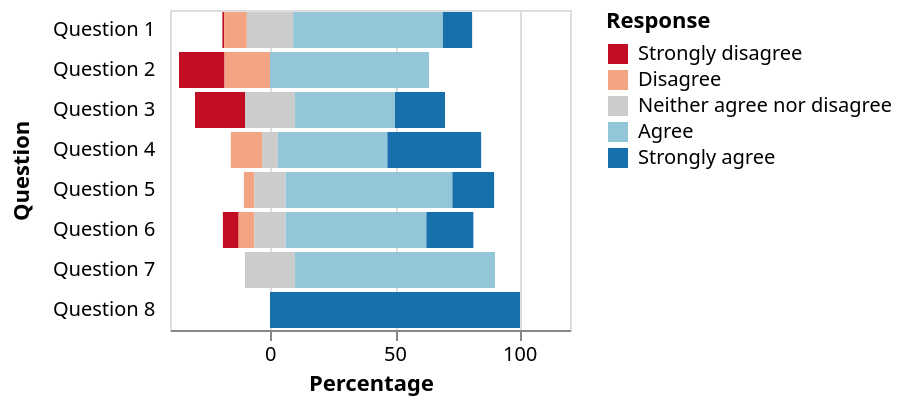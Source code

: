 {
  "$schema": "https://vega.github.io/schema/vega/v4.json",
  "description": "A diverging stacked bar chart for sentiments towards a set of eight questions, displayed as percentages with neutral responses straddling the 0% mark",
  "autosize": "pad",
  "padding": 5,
  "width": 200,
  "style": "cell",
  "data": [
    {
      "name": "source_0",
      "values": [
        {
          "question": "Question 1",
          "type": "Strongly disagree",
          "value": 24,
          "percentage": 0.7
        },
        {
          "question": "Question 1",
          "type": "Disagree",
          "value": 294,
          "percentage": 9.1
        },
        {
          "question": "Question 1",
          "type": "Neither agree nor disagree",
          "value": 594,
          "percentage": 18.5
        },
        {
          "question": "Question 1",
          "type": "Agree",
          "value": 1927,
          "percentage": 59.9
        },
        {
          "question": "Question 1",
          "type": "Strongly agree",
          "value": 376,
          "percentage": 11.7
        },
        {
          "question": "Question 2",
          "type": "Strongly disagree",
          "value": 2,
          "percentage": 18.2
        },
        {
          "question": "Question 2",
          "type": "Disagree",
          "value": 2,
          "percentage": 18.2
        },
        {
          "question": "Question 2",
          "type": "Neither agree nor disagree",
          "value": 0,
          "percentage": 0
        },
        {
          "question": "Question 2",
          "type": "Agree",
          "value": 7,
          "percentage": 63.6
        },
        {
          "question": "Question 2",
          "type": "Strongly agree",
          "value": 11,
          "percentage": 0
        },
        {
          "question": "Question 3",
          "type": "Strongly disagree",
          "value": 2,
          "percentage": 20
        },
        {
          "question": "Question 3",
          "type": "Disagree",
          "value": 0,
          "percentage": 0
        },
        {
          "question": "Question 3",
          "type": "Neither agree nor disagree",
          "value": 2,
          "percentage": 20
        },
        {
          "question": "Question 3",
          "type": "Agree",
          "value": 4,
          "percentage": 40
        },
        {
          "question": "Question 3",
          "type": "Strongly agree",
          "value": 2,
          "percentage": 20
        },
        {
          "question": "Question 4",
          "type": "Strongly disagree",
          "value": 0,
          "percentage": 0
        },
        {
          "question": "Question 4",
          "type": "Disagree",
          "value": 2,
          "percentage": 12.5
        },
        {
          "question": "Question 4",
          "type": "Neither agree nor disagree",
          "value": 1,
          "percentage": 6.3
        },
        {
          "question": "Question 4",
          "type": "Agree",
          "value": 7,
          "percentage": 43.8
        },
        {
          "question": "Question 4",
          "type": "Strongly agree",
          "value": 6,
          "percentage": 37.5
        },
        {
          "question": "Question 5",
          "type": "Strongly disagree",
          "value": 0,
          "percentage": 0
        },
        {
          "question": "Question 5",
          "type": "Disagree",
          "value": 1,
          "percentage": 4.2
        },
        {
          "question": "Question 5",
          "type": "Neither agree nor disagree",
          "value": 3,
          "percentage": 12.5
        },
        {
          "question": "Question 5",
          "type": "Agree",
          "value": 16,
          "percentage": 66.7
        },
        {
          "question": "Question 5",
          "type": "Strongly agree",
          "value": 4,
          "percentage": 16.7
        },
        {
          "question": "Question 6",
          "type": "Strongly disagree",
          "value": 1,
          "percentage": 6.3
        },
        {
          "question": "Question 6",
          "type": "Disagree",
          "value": 1,
          "percentage": 6.3
        },
        {
          "question": "Question 6",
          "type": "Neither agree nor disagree",
          "value": 2,
          "percentage": 12.5
        },
        {
          "question": "Question 6",
          "type": "Agree",
          "value": 9,
          "percentage": 56.3
        },
        {
          "question": "Question 6",
          "type": "Strongly agree",
          "value": 3,
          "percentage": 18.8
        },
        {
          "question": "Question 7",
          "type": "Strongly disagree",
          "value": 0,
          "percentage": 0
        },
        {
          "question": "Question 7",
          "type": "Disagree",
          "value": 0,
          "percentage": 0
        },
        {
          "question": "Question 7",
          "type": "Neither agree nor disagree",
          "value": 1,
          "percentage": 20
        },
        {
          "question": "Question 7",
          "type": "Agree",
          "value": 4,
          "percentage": 80
        },
        {
          "question": "Question 7",
          "type": "Strongly agree",
          "value": 0,
          "percentage": 0
        },
        {
          "question": "Question 8",
          "type": "Strongly disagree",
          "value": 0,
          "percentage": 0
        },
        {
          "question": "Question 8",
          "type": "Disagree",
          "value": 0,
          "percentage": 0
        },
        {
          "question": "Question 8",
          "type": "Neither agree nor disagree",
          "value": 0,
          "percentage": 0
        },
        {
          "question": "Question 8",
          "type": "Agree",
          "value": 0,
          "percentage": 0
        },
        {
          "question": "Question 8",
          "type": "Strongly agree",
          "value": 2,
          "percentage": 100
        }
      ]
    },
    {
      "name": "data_0",
      "source": "source_0",
      "transform": [
        {
          "type": "formula",
          "expr": "if(datum.type === 'Strongly disagree',-2,0) + if(datum.type==='Disagree',-1,0) + if(datum.type =='Neither agree nor disagree',0,0) + if(datum.type ==='Agree',1,0) + if(datum.type ==='Strongly agree',2,0)",
          "as": "q_order"
        },
        {
          "type": "formula",
          "expr": "if(datum.type === 'Disagree' || datum.type === 'Strongly disagree', datum.percentage,0) + if(datum.type === 'Neither agree nor disagree', datum.percentage / 2,0)",
          "as": "signed_percentage"
        },
        {
          "type": "stack",
          "groupby": ["question"],
          "field": "percentage",
          "sort": {"field": [], "order": []},
          "as": ["v1", "v2"],
          "offset": "zero"
        },
        {
          "type": "window",
          "params": [null],
          "as": ["offset"],
          "ops": ["sum"],
          "fields": ["signed_percentage"],
          "sort": {"field": [], "order": []},
          "groupby": ["question"],
          "frame": [null, null]
        },
        {"type": "formula", "expr": "datum.v1 - datum.offset", "as": "nx"},
        {"type": "formula", "expr": "datum.v2 - datum.offset", "as": "nx2"}
      ]
    }
  ],
  "signals": [
    {"name": "y_step", "value": 20},
    {
      "name": "height",
      "update": "bandspace(domain('y').length, 0.1, 0.05) * y_step"
    }
  ],
  "marks": [
    {
      "name": "marks",
      "type": "rect",
      "style": ["bar"],
      "from": {"data": "data_0"},
      "encode": {
        "update": {
          "fill": [
            {
              "test": "datum[\"nx\"] === null || isNaN(datum[\"nx\"])",
              "value": null
            },
            {"scale": "color", "field": "type"}
          ],
          "tooltip": {
            "signal": "{\"Percentage\": format(datum[\"nx\"], \"\"), \"nx2\": format(datum[\"nx2\"], \"\"), \"Question\": ''+datum[\"question\"], \"Response\": ''+datum[\"type\"]}"
          },
          "x": {"scale": "x", "field": "nx"},
          "x2": {"scale": "x", "field": "nx2"},
          "y": {"scale": "y", "field": "question"},
          "height": {"scale": "y", "band": true}
        }
      }
    }
  ],
  "scales": [
    {
      "name": "x",
      "type": "linear",
      "domain": {"data": "data_0", "fields": ["nx", "nx2"]},
      "range": [0, {"signal": "width"}],
      "nice": true,
      "zero": true,
      "padding": 5
    },
    {
      "name": "y",
      "type": "band",
      "domain": {"data": "data_0", "field": "question", "sort": true},
      "range": {"step": {"signal": "y_step"}},
      "paddingInner": 0.1,
      "paddingOuter": 0.05
    },
    {
      "name": "color",
      "type": "ordinal",
      "domain": [
        "Strongly disagree",
        "Disagree",
        "Neither agree nor disagree",
        "Agree",
        "Strongly agree"
      ],
      "range": ["#c30d24", "#f3a583", "#cccccc", "#94c6da", "#1770ab"]
    }
  ],
  "axes": [
    {
      "scale": "x",
      "orient": "bottom",
      "grid": false,
      "title": "Percentage",
      "labelFlush": true,
      "labelOverlap": true,
      "tickCount": {"signal": "ceil(width/40)"},
      "zindex": 1
    },
    {
      "scale": "x",
      "orient": "bottom",
      "gridScale": "y",
      "grid": true,
      "tickCount": {"signal": "ceil(width/40)"},
      "domain": false,
      "labels": false,
      "maxExtent": 0,
      "minExtent": 0,
      "ticks": false,
      "zindex": 0
    },
    {
      "scale": "y",
      "orient": "left",
      "grid": false,
      "title": "Question",
      "domain": false,
      "minExtent": 60,
      "offset": 5,
      "ticks": false,
      "zindex": 1
    }
  ],
  "legends": [
    {
      "title": "Response",
      "fill": "color",
      "gradientLength": {"signal": "clamp(height, 64, 200)"},
      "encode": {"symbols": {"update": {"shape": {"value": "square"}}}}
    }
  ],
  "config": {"axisY": {"minExtent": 30}}
}
